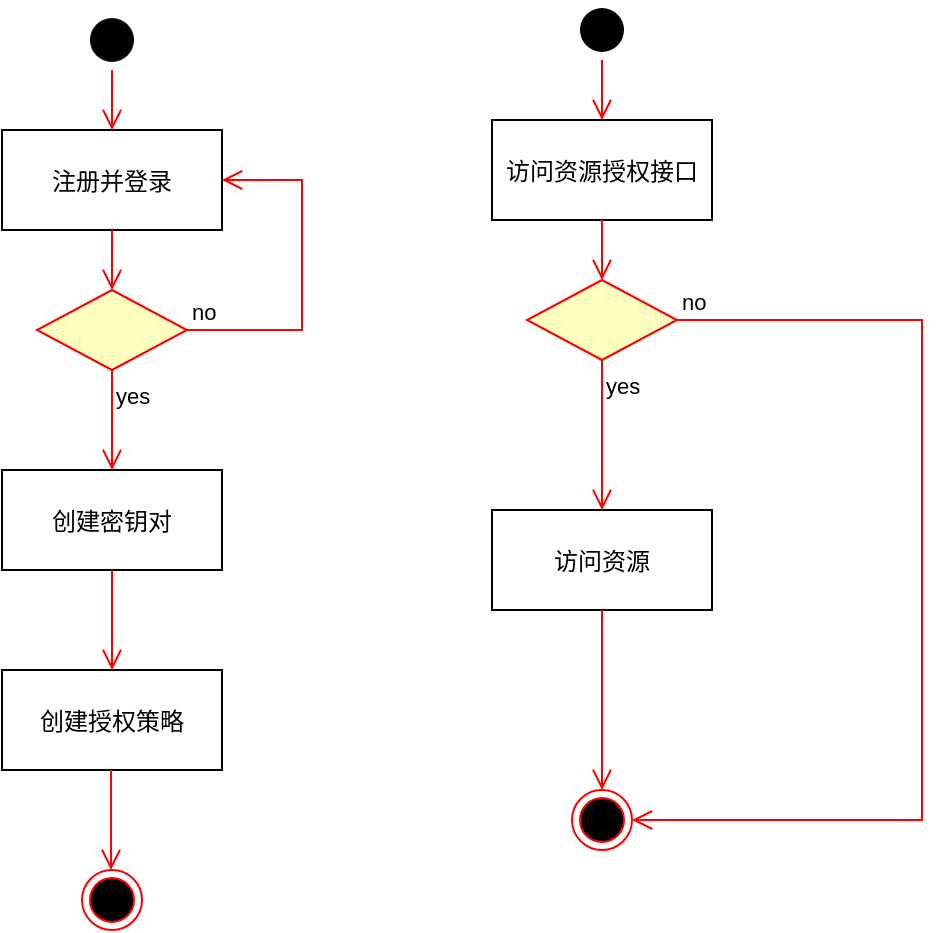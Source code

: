 <mxfile version="21.6.8" type="github">
  <diagram name="Page-1" id="e7e014a7-5840-1c2e-5031-d8a46d1fe8dd">
    <mxGraphModel dx="1242" dy="790" grid="1" gridSize="10" guides="1" tooltips="1" connect="1" arrows="1" fold="1" page="1" pageScale="1" pageWidth="1169" pageHeight="826" background="none" math="0" shadow="0">
      <root>
        <mxCell id="0" />
        <mxCell id="1" parent="0" />
        <mxCell id="5" value="" style="ellipse;shape=startState;fillColor=#000000;strokeColor=none;" parent="1" vertex="1">
          <mxGeometry x="380" y="80" width="30" height="30" as="geometry" />
        </mxCell>
        <mxCell id="6" value="" style="edgeStyle=elbowEdgeStyle;elbow=horizontal;verticalAlign=bottom;endArrow=open;endSize=8;strokeColor=#FF0000;endFill=1;rounded=0" parent="1" source="5" target="7" edge="1">
          <mxGeometry x="264.5" y="168" as="geometry">
            <mxPoint x="279.5" y="238" as="targetPoint" />
          </mxGeometry>
        </mxCell>
        <mxCell id="7" value="注册并登录" style="" parent="1" vertex="1">
          <mxGeometry x="340" y="140" width="110" height="50" as="geometry" />
        </mxCell>
        <mxCell id="38" value="" style="ellipse;shape=endState;fillColor=#000000;strokeColor=#ff0000" parent="1" vertex="1">
          <mxGeometry x="380" y="510" width="30" height="30" as="geometry" />
        </mxCell>
        <mxCell id="8OtCNjSDUCotOanEukIj-45" value="" style="rhombus;whiteSpace=wrap;html=1;fontColor=#000000;fillColor=#ffffc0;strokeColor=#ff0000;" vertex="1" parent="1">
          <mxGeometry x="357.5" y="220" width="75" height="40" as="geometry" />
        </mxCell>
        <mxCell id="8OtCNjSDUCotOanEukIj-46" value="no" style="edgeStyle=orthogonalEdgeStyle;html=1;align=left;verticalAlign=bottom;endArrow=open;endSize=8;strokeColor=#ff0000;rounded=0;entryX=1;entryY=0.5;entryDx=0;entryDy=0;exitX=1;exitY=0.5;exitDx=0;exitDy=0;" edge="1" source="8OtCNjSDUCotOanEukIj-45" parent="1" target="7">
          <mxGeometry x="-1" relative="1" as="geometry">
            <mxPoint x="530" y="320" as="targetPoint" />
            <Array as="points">
              <mxPoint x="490" y="240" />
              <mxPoint x="490" y="165" />
            </Array>
          </mxGeometry>
        </mxCell>
        <mxCell id="8OtCNjSDUCotOanEukIj-47" value="yes" style="edgeStyle=orthogonalEdgeStyle;html=1;align=left;verticalAlign=top;endArrow=open;endSize=8;strokeColor=#ff0000;rounded=0;entryX=0.5;entryY=0;entryDx=0;entryDy=0;" edge="1" source="8OtCNjSDUCotOanEukIj-45" parent="1" target="8OtCNjSDUCotOanEukIj-50">
          <mxGeometry x="-1" relative="1" as="geometry">
            <mxPoint x="390" y="400" as="targetPoint" />
            <Array as="points">
              <mxPoint x="395" y="310" />
            </Array>
            <mxPoint as="offset" />
          </mxGeometry>
        </mxCell>
        <mxCell id="8OtCNjSDUCotOanEukIj-49" value="" style="edgeStyle=elbowEdgeStyle;elbow=horizontal;verticalAlign=bottom;endArrow=open;endSize=8;strokeColor=#FF0000;endFill=1;rounded=0;entryX=0.5;entryY=0;entryDx=0;entryDy=0;exitX=0.5;exitY=1;exitDx=0;exitDy=0;" edge="1" parent="1" source="7" target="8OtCNjSDUCotOanEukIj-45">
          <mxGeometry x="264.5" y="168" as="geometry">
            <mxPoint x="394.5" y="320" as="targetPoint" />
            <mxPoint x="394.5" y="240" as="sourcePoint" />
          </mxGeometry>
        </mxCell>
        <mxCell id="8OtCNjSDUCotOanEukIj-50" value="创建密钥对" style="" vertex="1" parent="1">
          <mxGeometry x="340" y="310" width="110" height="50" as="geometry" />
        </mxCell>
        <mxCell id="8OtCNjSDUCotOanEukIj-51" value="创建授权策略" style="" vertex="1" parent="1">
          <mxGeometry x="340" y="410" width="110" height="50" as="geometry" />
        </mxCell>
        <mxCell id="8OtCNjSDUCotOanEukIj-53" value="" style="edgeStyle=elbowEdgeStyle;elbow=horizontal;verticalAlign=bottom;endArrow=open;endSize=8;strokeColor=#FF0000;endFill=1;rounded=0;entryX=0.5;entryY=0;entryDx=0;entryDy=0;exitX=0.5;exitY=1;exitDx=0;exitDy=0;" edge="1" parent="1" source="8OtCNjSDUCotOanEukIj-50" target="8OtCNjSDUCotOanEukIj-51">
          <mxGeometry x="264.5" y="168" as="geometry">
            <mxPoint x="405" y="230" as="targetPoint" />
            <mxPoint x="405" y="200" as="sourcePoint" />
          </mxGeometry>
        </mxCell>
        <mxCell id="8OtCNjSDUCotOanEukIj-54" value="" style="edgeStyle=elbowEdgeStyle;elbow=horizontal;verticalAlign=bottom;endArrow=open;endSize=8;strokeColor=#FF0000;endFill=1;rounded=0;entryX=0.5;entryY=0;entryDx=0;entryDy=0;exitX=0.5;exitY=1;exitDx=0;exitDy=0;" edge="1" parent="1">
          <mxGeometry x="264.5" y="168" as="geometry">
            <mxPoint x="394.5" y="510" as="targetPoint" />
            <mxPoint x="394.5" y="460" as="sourcePoint" />
          </mxGeometry>
        </mxCell>
        <mxCell id="8OtCNjSDUCotOanEukIj-55" value="" style="ellipse;shape=startState;fillColor=#000000;strokeColor=none;" vertex="1" parent="1">
          <mxGeometry x="625" y="75" width="30" height="30" as="geometry" />
        </mxCell>
        <mxCell id="8OtCNjSDUCotOanEukIj-56" value="" style="edgeStyle=elbowEdgeStyle;elbow=horizontal;verticalAlign=bottom;endArrow=open;endSize=8;strokeColor=#FF0000;endFill=1;rounded=0" edge="1" parent="1" source="8OtCNjSDUCotOanEukIj-55" target="8OtCNjSDUCotOanEukIj-57">
          <mxGeometry x="264.5" y="168" as="geometry">
            <mxPoint x="524.5" y="233" as="targetPoint" />
          </mxGeometry>
        </mxCell>
        <mxCell id="8OtCNjSDUCotOanEukIj-57" value="访问资源授权接口" style="" vertex="1" parent="1">
          <mxGeometry x="585" y="135" width="110" height="50" as="geometry" />
        </mxCell>
        <mxCell id="8OtCNjSDUCotOanEukIj-58" value="" style="rhombus;whiteSpace=wrap;html=1;fontColor=#000000;fillColor=#ffffc0;strokeColor=#ff0000;" vertex="1" parent="1">
          <mxGeometry x="602.5" y="215" width="75" height="40" as="geometry" />
        </mxCell>
        <mxCell id="8OtCNjSDUCotOanEukIj-59" value="no" style="edgeStyle=orthogonalEdgeStyle;html=1;align=left;verticalAlign=bottom;endArrow=open;endSize=8;strokeColor=#ff0000;rounded=0;entryX=1;entryY=0.5;entryDx=0;entryDy=0;exitX=1;exitY=0.5;exitDx=0;exitDy=0;" edge="1" parent="1" source="8OtCNjSDUCotOanEukIj-58" target="8OtCNjSDUCotOanEukIj-63">
          <mxGeometry x="-1" relative="1" as="geometry">
            <mxPoint x="775" y="315" as="targetPoint" />
            <Array as="points">
              <mxPoint x="800" y="235" />
              <mxPoint x="800" y="485" />
            </Array>
          </mxGeometry>
        </mxCell>
        <mxCell id="8OtCNjSDUCotOanEukIj-60" value="" style="edgeStyle=elbowEdgeStyle;elbow=horizontal;verticalAlign=bottom;endArrow=open;endSize=8;strokeColor=#FF0000;endFill=1;rounded=0;entryX=0.5;entryY=0;entryDx=0;entryDy=0;exitX=0.5;exitY=1;exitDx=0;exitDy=0;" edge="1" parent="1" source="8OtCNjSDUCotOanEukIj-57" target="8OtCNjSDUCotOanEukIj-58">
          <mxGeometry x="264.5" y="168" as="geometry">
            <mxPoint x="639.5" y="315" as="targetPoint" />
            <mxPoint x="639.5" y="235" as="sourcePoint" />
          </mxGeometry>
        </mxCell>
        <mxCell id="8OtCNjSDUCotOanEukIj-61" value="yes" style="edgeStyle=orthogonalEdgeStyle;html=1;align=left;verticalAlign=top;endArrow=open;endSize=8;strokeColor=#ff0000;rounded=0;exitX=0.5;exitY=1;exitDx=0;exitDy=0;" edge="1" parent="1" source="8OtCNjSDUCotOanEukIj-58">
          <mxGeometry x="-1" relative="1" as="geometry">
            <mxPoint x="640" y="330" as="targetPoint" />
            <mxPoint x="405" y="270" as="sourcePoint" />
            <Array as="points">
              <mxPoint x="640" y="320" />
            </Array>
            <mxPoint as="offset" />
          </mxGeometry>
        </mxCell>
        <mxCell id="8OtCNjSDUCotOanEukIj-62" value="访问资源" style="" vertex="1" parent="1">
          <mxGeometry x="585" y="330" width="110" height="50" as="geometry" />
        </mxCell>
        <mxCell id="8OtCNjSDUCotOanEukIj-63" value="" style="ellipse;shape=endState;fillColor=#000000;strokeColor=#ff0000" vertex="1" parent="1">
          <mxGeometry x="625" y="470" width="30" height="30" as="geometry" />
        </mxCell>
        <mxCell id="8OtCNjSDUCotOanEukIj-64" value="" style="edgeStyle=elbowEdgeStyle;elbow=horizontal;verticalAlign=bottom;endArrow=open;endSize=8;strokeColor=#FF0000;endFill=1;rounded=0;entryX=0.5;entryY=0;entryDx=0;entryDy=0;exitX=0.5;exitY=1;exitDx=0;exitDy=0;" edge="1" parent="1" source="8OtCNjSDUCotOanEukIj-62" target="8OtCNjSDUCotOanEukIj-63">
          <mxGeometry x="264.5" y="168" as="geometry">
            <mxPoint x="404.5" y="520" as="targetPoint" />
            <mxPoint x="404.5" y="470" as="sourcePoint" />
          </mxGeometry>
        </mxCell>
      </root>
    </mxGraphModel>
  </diagram>
</mxfile>
